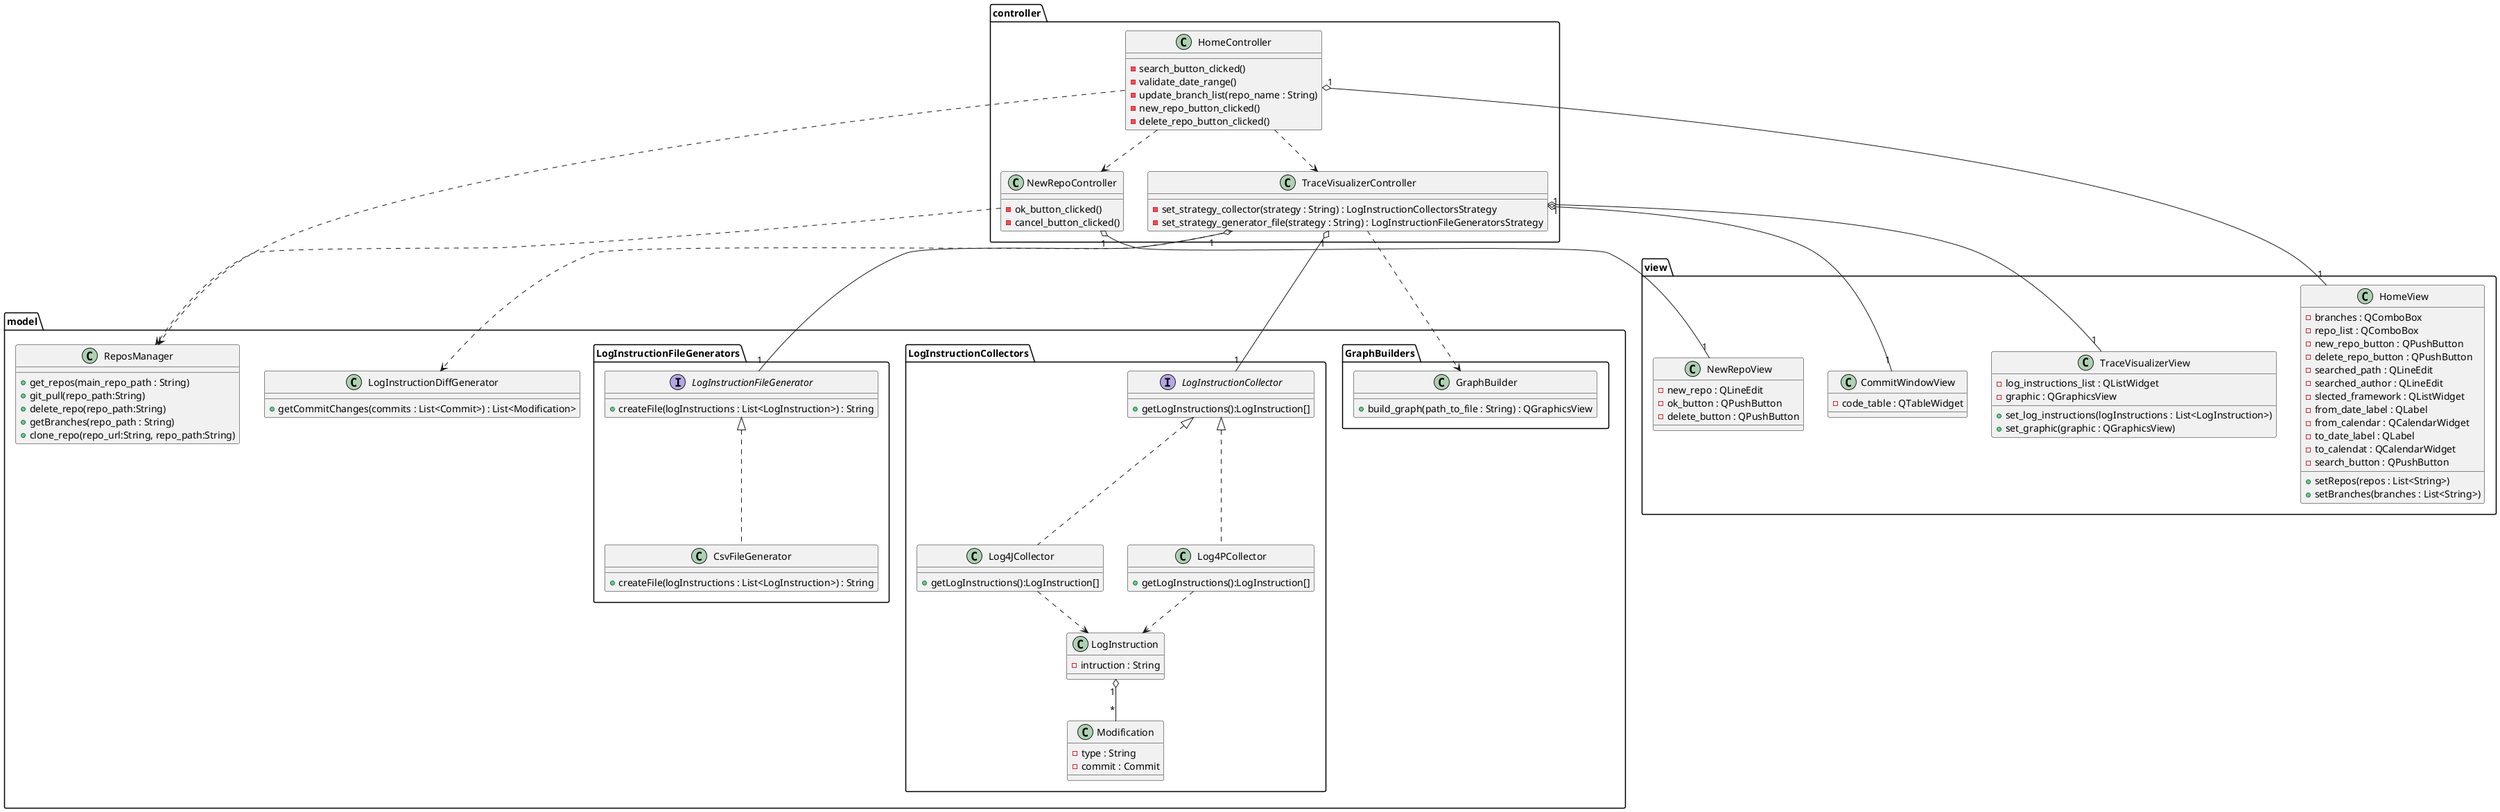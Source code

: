 @startuml completeClassDiagram
package controller {
    class HomeController{
        - search_button_clicked()
        - validate_date_range()
        - update_branch_list(repo_name : String)
        - new_repo_button_clicked()
        - delete_repo_button_clicked()
    }
    class TraceVisualizerController{
        - set_strategy_collector(strategy : String) : LogInstructionCollectorsStrategy
        - set_strategy_generator_file(strategy : String) : LogInstructionFileGeneratorsStrategy
    }

    class NewRepoController{
        - ok_button_clicked()
        - cancel_button_clicked()
    }
}

package model {

    class LogInstructionDiffGenerator{
        + getCommitChanges(commits : List<Commit>) : List<Modification>
    }
    class ReposManager{
        + get_repos(main_repo_path : String)
        + git_pull(repo_path:String)
        + delete_repo(repo_path:String)
        + getBranches(repo_path : String)
        + clone_repo(repo_url:String, repo_path:String)
    }
    package GraphBuilders{
        
        class GraphBuilder{
            + build_graph(path_to_file : String) : QGraphicsView
        }
    }
    package LogInstructionCollectors{
        interface LogInstructionCollector{
            + getLogInstructions():LogInstruction[]
        }
        class Log4JCollector{
            + getLogInstructions():LogInstruction[]
        }
        class Log4PCollector{
            + getLogInstructions():LogInstruction[]
        }

        class LogInstruction{
            - intruction : String
        }
        class Modification{
            - type : String
            - commit : Commit
        }
    }

    package LogInstructionFileGenerators{
        interface LogInstructionFileGenerator{
            + createFile(logInstructions : List<LogInstruction>) : String
        }

        class CsvFileGenerator implements LogInstructionFileGenerator{
            + createFile(logInstructions : List<LogInstruction>) : String
        }
    }
}

package view {
    class CommitWindowView{
        - code_table : QTableWidget
    }

    class HomeView {
        - branches : QComboBox
        - repo_list : QComboBox
        - new_repo_button : QPushButton
        - delete_repo_button : QPushButton
        - searched_path : QLineEdit
        - searched_author : QLineEdit
        - slected_framework : QListWidget
        - from_date_label : QLabel
        - from_calendar : QCalendarWidget
        - to_date_label : QLabel
        - to_calendat : QCalendarWidget
        - search_button : QPushButton
        + setRepos(repos : List<String>)
        + setBranches(branches : List<String>)
    }
    class NewRepoView{
        - new_repo : QLineEdit
        - ok_button : QPushButton
        - delete_button : QPushButton
    }
    class TraceVisualizerView{
        - log_instructions_list : QListWidget
        - graphic : QGraphicsView
        + set_log_instructions(logInstructions : List<LogInstruction>)
        + set_graphic(graphic : QGraphicsView)
    }
}

HomeController "1" o-- "1" HomeView
HomeController ..> TraceVisualizerController
HomeController ..> ReposManager
HomeController ..> NewRepoController

TraceVisualizerController "1" o-- "1" TraceVisualizerView
TraceVisualizerController ..> LogInstructionDiffGenerator
TraceVisualizerController "1" o-- "1" LogInstructionCollector
TraceVisualizerController "1" o-- "1" LogInstructionFileGenerator
TraceVisualizerController "1" o-- "1" CommitWindowView
TraceVisualizerController ..> GraphBuilder

NewRepoController ..> ReposManager
NewRepoController "1" o-- "1" NewRepoView

Log4JCollector .up.|> LogInstructionCollector
Log4PCollector .up.|> LogInstructionCollector
Log4JCollector ..> LogInstruction
Log4PCollector ..> LogInstruction
LogInstruction "1" o-- "*"Modification

@enduml


@startuml packageView

package controller {
    class HomeController
    class TraceVisualizerController
    class NewRepoController
}

package model {

    class LogInstructionDiffGenerator
    class ReposManager
    package GraphBuilders{
        class Director
        interface GraphBuilder
        class LinearGraphBuilder
        class LinearGraph
    }
    package LogInstructionCollectors{
        interface LogInstructionCollector
        class Log4JCollector
        class Log4PCollector
        class LogInstruction
        class Modification
    }

    package LogInstructionFileGenerators{
        interface LogInstructionFileGenerator
        class CsvFileGenerator
    }
}

package view {
    class CommitWindowView
    class HomeView
    class NewRepoView
    class TraceVisualizationView
}
@enduml

@startuml HomeController
    class HomeController

    class HomeView {
        setRepos(repos : List<Repo>)
        setBranches(branches : List<Branch>)
    }

    class ReposManager{
        + get_repos(main_repo_path : String)
        + git_pull(repo_path:String)
        + delete_repo(repo_path:String)
        + getBranches(repo_path : String)
        + clone_repo(repo_url:String, repo_path:String)
    }

    HomeController "1" o-- "1" HomeView
    HomeController ..> TraceVisualizerController
    HomeController ..> ReposManager
    HomeController ..> NewRepoController

@enduml

@startuml TraceVisualizerController
    class TraceVisualizerController{
        - strategy_collector : LogInstructionCollectorsStrategy
        - strategy_generator_file : LogInstructionFileGeneratorsStrategy
        - set_strategy_collector(strategy : String) : LogInstructionCollectorsStrategy
        - set_strategy_generator_file(strategy : String) : LogInstructionFileGeneratorsStrategy
    }

    class TraceVisualizerView{
        + setLogInstructions(logInstructions : List<LogInstruction>)
        + set_graphic(graphic : LinearGraph)
    }

    class LogInstructionDiffGenerator{
        + getCommitChanges(commits : List<Commit>) : List<Modification>
    }

    TraceVisualizerController "1" o-- "1" TraceVisualizerView
    TraceVisualizerController ..> LogInstructionDiffGenerator
    TraceVisualizerController "1" o-- "1" LogInstructionCollectorsStrategy
    TraceVisualizerController "1" o-- "1" LogInstructionFileGeneratorsStrategy


@enduml

@startuml NewRepoController 
    class NewRepoController{
        - home_view : HomeView

    }
        class ReposManager{
        + get_repos(main_repo_path : String)
        + git_pull(repo_path:String)
        + delete_repo(repo_path:String)
        + getBranches(repo_path : String)
        + clone_repo(repo_url:String, repo_path:String)
    }
    NewRepoController "1" ..> "1" ReposManager
    NewRepoController "1" o-- "1" NewRepoView

@enduml


@startuml LogInstructionCollectorsStrategy
    package LogInstructionCollectors{
        interface LogInstructionCollector{
            + getLogInstruction()
        }

        class Log4JCollector implements LogInstructionCollector{
            + getLogInstruction()
        }

        class Log4PCollector implements LogInstructionCollector{
            + getLogInstruction()
        }
        class LogInstruction{
            - instruction : String
        }
        class Modification {
            - type : String
            - commit : Commit
        }
    }

    Log4JCollector ..> LogInstruction
    Log4PCollector ..> LogInstruction
    LogInstruction "1" o-- "*"Modification
@enduml

@startuml LogInstructionFileGeneratorsStrategy
    package LogInstructionFileGenerators{
        interface LogInstructionFileGenerator{
            + createFile(logInstructions : List<LogInstruction>)
        }

        class CsvFileGenerator implements LogInstructionFileGenerator{
            + createFile(logInstructions : List<LogInstruction>)
        }
    }
@enduml

@startuml GraphBuilders

    package GraphBuilders{
        class Director {
            - builder  : GraphBuilder
            + Director(builder : GraphBuilder)
            + changeBuilder(builder : GraphBuilder)
            + make(type : String)
        }
        interface GraphBuilder{
            + reset()
            + buildStepA()
            + buildStepB()
        }
        class LinearGraphBuilder{
            + reset()
            + buildStepA()
            + buildStepB()
            + getResult() : LinearGraph
        }
        class LinearGraph
    }

Director --> GraphBuilder
LinearGraphBuilder ..|> GraphBuilder
LinearGraphBuilder --> LinearGraph
@enduml